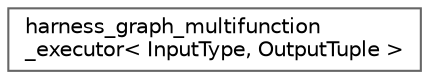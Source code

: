 digraph "类继承关系图"
{
 // LATEX_PDF_SIZE
  bgcolor="transparent";
  edge [fontname=Helvetica,fontsize=10,labelfontname=Helvetica,labelfontsize=10];
  node [fontname=Helvetica,fontsize=10,shape=box,height=0.2,width=0.4];
  rankdir="LR";
  Node0 [id="Node000000",label="harness_graph_multifunction\l_executor\< InputType, OutputTuple \>",height=0.2,width=0.4,color="grey40", fillcolor="white", style="filled",URL="$structharness__graph__multifunction__executor.html",tooltip="A multifunction executor that accepts InputType and has only one Output of OutputType."];
}
